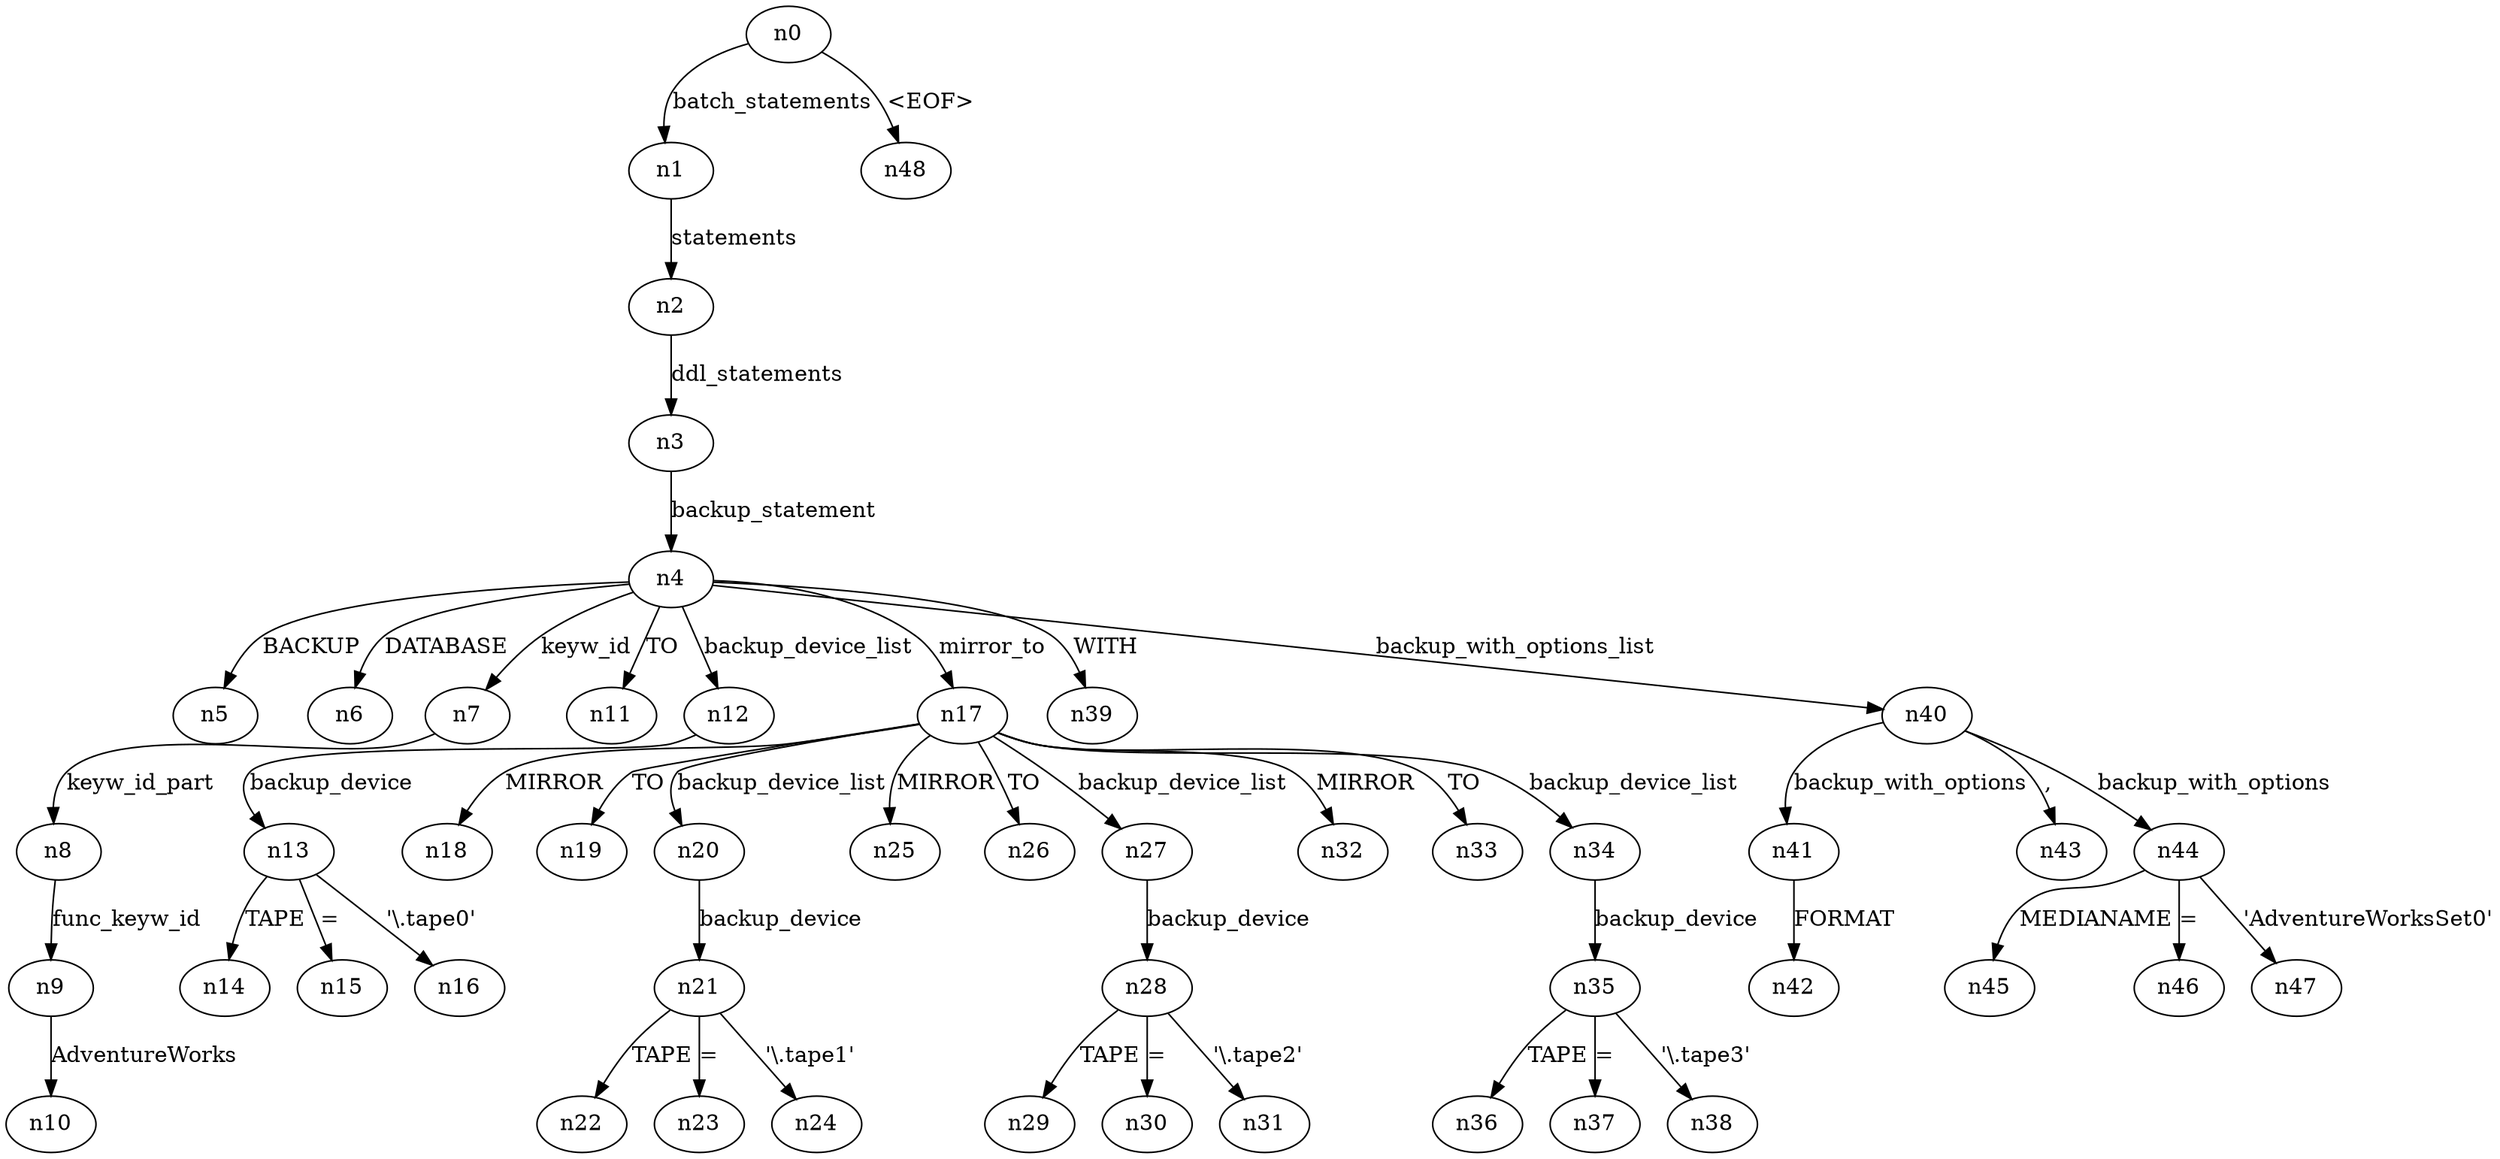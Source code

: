 digraph ParseTree {
  n0 -> n1 [label="batch_statements"];
  n1 -> n2 [label="statements"];
  n2 -> n3 [label="ddl_statements"];
  n3 -> n4 [label="backup_statement"];
  n4 -> n5 [label="BACKUP"];
  n4 -> n6 [label="DATABASE"];
  n4 -> n7 [label="keyw_id"];
  n7 -> n8 [label="keyw_id_part"];
  n8 -> n9 [label="func_keyw_id"];
  n9 -> n10 [label="AdventureWorks"];
  n4 -> n11 [label="TO"];
  n4 -> n12 [label="backup_device_list"];
  n12 -> n13 [label="backup_device"];
  n13 -> n14 [label="TAPE"];
  n13 -> n15 [label="="];
  n13 -> n16 [label="'\\.\tape0'"];
  n4 -> n17 [label="mirror_to"];
  n17 -> n18 [label="MIRROR"];
  n17 -> n19 [label="TO"];
  n17 -> n20 [label="backup_device_list"];
  n20 -> n21 [label="backup_device"];
  n21 -> n22 [label="TAPE"];
  n21 -> n23 [label="="];
  n21 -> n24 [label="'\\.\tape1'"];
  n17 -> n25 [label="MIRROR"];
  n17 -> n26 [label="TO"];
  n17 -> n27 [label="backup_device_list"];
  n27 -> n28 [label="backup_device"];
  n28 -> n29 [label="TAPE"];
  n28 -> n30 [label="="];
  n28 -> n31 [label="'\\.\tape2'"];
  n17 -> n32 [label="MIRROR"];
  n17 -> n33 [label="TO"];
  n17 -> n34 [label="backup_device_list"];
  n34 -> n35 [label="backup_device"];
  n35 -> n36 [label="TAPE"];
  n35 -> n37 [label="="];
  n35 -> n38 [label="'\\.\tape3'"];
  n4 -> n39 [label="WITH"];
  n4 -> n40 [label="backup_with_options_list"];
  n40 -> n41 [label="backup_with_options"];
  n41 -> n42 [label="FORMAT"];
  n40 -> n43 [label=","];
  n40 -> n44 [label="backup_with_options"];
  n44 -> n45 [label="MEDIANAME"];
  n44 -> n46 [label="="];
  n44 -> n47 [label="'AdventureWorksSet0'"];
  n0 -> n48 [label="<EOF>"];
}